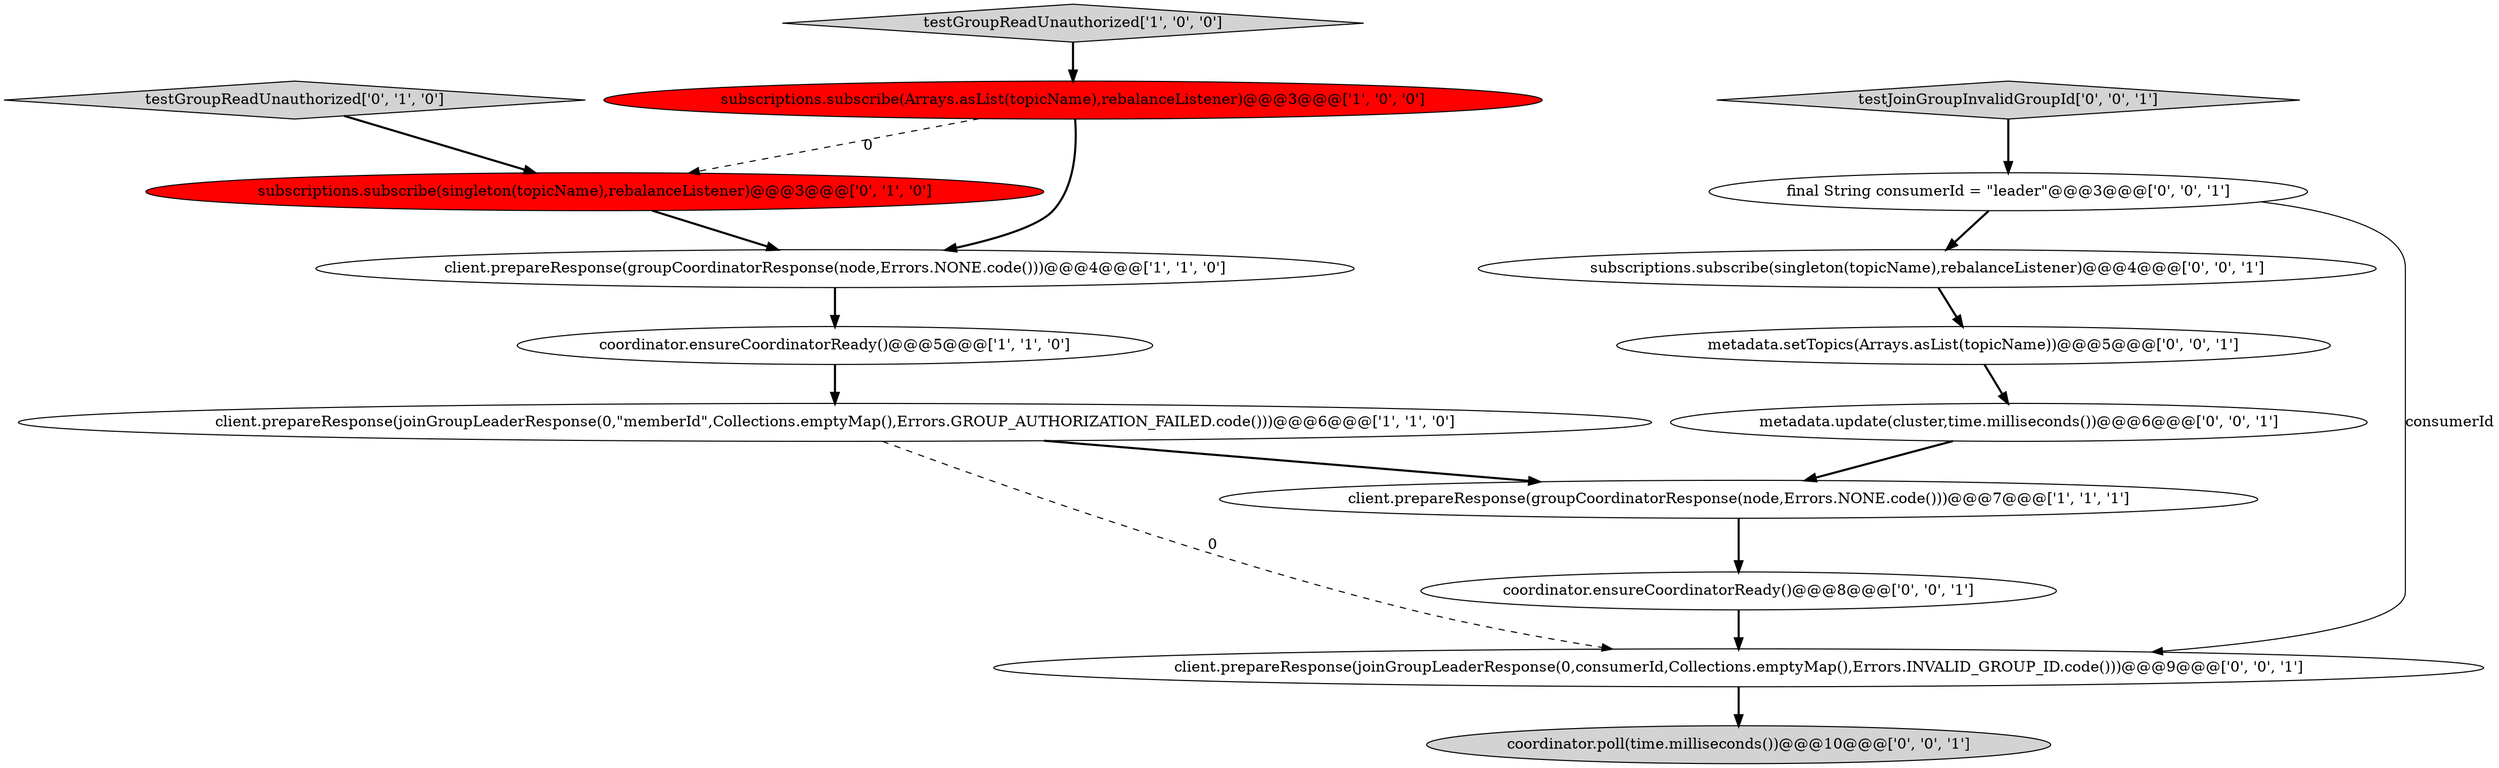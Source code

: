 digraph {
15 [style = filled, label = "final String consumerId = \"leader\"@@@3@@@['0', '0', '1']", fillcolor = white, shape = ellipse image = "AAA0AAABBB3BBB"];
14 [style = filled, label = "testJoinGroupInvalidGroupId['0', '0', '1']", fillcolor = lightgray, shape = diamond image = "AAA0AAABBB3BBB"];
8 [style = filled, label = "metadata.setTopics(Arrays.asList(topicName))@@@5@@@['0', '0', '1']", fillcolor = white, shape = ellipse image = "AAA0AAABBB3BBB"];
9 [style = filled, label = "coordinator.ensureCoordinatorReady()@@@8@@@['0', '0', '1']", fillcolor = white, shape = ellipse image = "AAA0AAABBB3BBB"];
2 [style = filled, label = "subscriptions.subscribe(Arrays.asList(topicName),rebalanceListener)@@@3@@@['1', '0', '0']", fillcolor = red, shape = ellipse image = "AAA1AAABBB1BBB"];
3 [style = filled, label = "client.prepareResponse(groupCoordinatorResponse(node,Errors.NONE.code()))@@@4@@@['1', '1', '0']", fillcolor = white, shape = ellipse image = "AAA0AAABBB1BBB"];
5 [style = filled, label = "client.prepareResponse(groupCoordinatorResponse(node,Errors.NONE.code()))@@@7@@@['1', '1', '1']", fillcolor = white, shape = ellipse image = "AAA0AAABBB1BBB"];
0 [style = filled, label = "testGroupReadUnauthorized['1', '0', '0']", fillcolor = lightgray, shape = diamond image = "AAA0AAABBB1BBB"];
10 [style = filled, label = "client.prepareResponse(joinGroupLeaderResponse(0,consumerId,Collections.emptyMap(),Errors.INVALID_GROUP_ID.code()))@@@9@@@['0', '0', '1']", fillcolor = white, shape = ellipse image = "AAA0AAABBB3BBB"];
11 [style = filled, label = "metadata.update(cluster,time.milliseconds())@@@6@@@['0', '0', '1']", fillcolor = white, shape = ellipse image = "AAA0AAABBB3BBB"];
4 [style = filled, label = "client.prepareResponse(joinGroupLeaderResponse(0,\"memberId\",Collections.emptyMap(),Errors.GROUP_AUTHORIZATION_FAILED.code()))@@@6@@@['1', '1', '0']", fillcolor = white, shape = ellipse image = "AAA0AAABBB1BBB"];
13 [style = filled, label = "subscriptions.subscribe(singleton(topicName),rebalanceListener)@@@4@@@['0', '0', '1']", fillcolor = white, shape = ellipse image = "AAA0AAABBB3BBB"];
12 [style = filled, label = "coordinator.poll(time.milliseconds())@@@10@@@['0', '0', '1']", fillcolor = lightgray, shape = ellipse image = "AAA0AAABBB3BBB"];
7 [style = filled, label = "testGroupReadUnauthorized['0', '1', '0']", fillcolor = lightgray, shape = diamond image = "AAA0AAABBB2BBB"];
6 [style = filled, label = "subscriptions.subscribe(singleton(topicName),rebalanceListener)@@@3@@@['0', '1', '0']", fillcolor = red, shape = ellipse image = "AAA1AAABBB2BBB"];
1 [style = filled, label = "coordinator.ensureCoordinatorReady()@@@5@@@['1', '1', '0']", fillcolor = white, shape = ellipse image = "AAA0AAABBB1BBB"];
6->3 [style = bold, label=""];
11->5 [style = bold, label=""];
1->4 [style = bold, label=""];
14->15 [style = bold, label=""];
15->13 [style = bold, label=""];
7->6 [style = bold, label=""];
15->10 [style = solid, label="consumerId"];
13->8 [style = bold, label=""];
9->10 [style = bold, label=""];
3->1 [style = bold, label=""];
5->9 [style = bold, label=""];
4->10 [style = dashed, label="0"];
8->11 [style = bold, label=""];
10->12 [style = bold, label=""];
4->5 [style = bold, label=""];
2->3 [style = bold, label=""];
0->2 [style = bold, label=""];
2->6 [style = dashed, label="0"];
}
